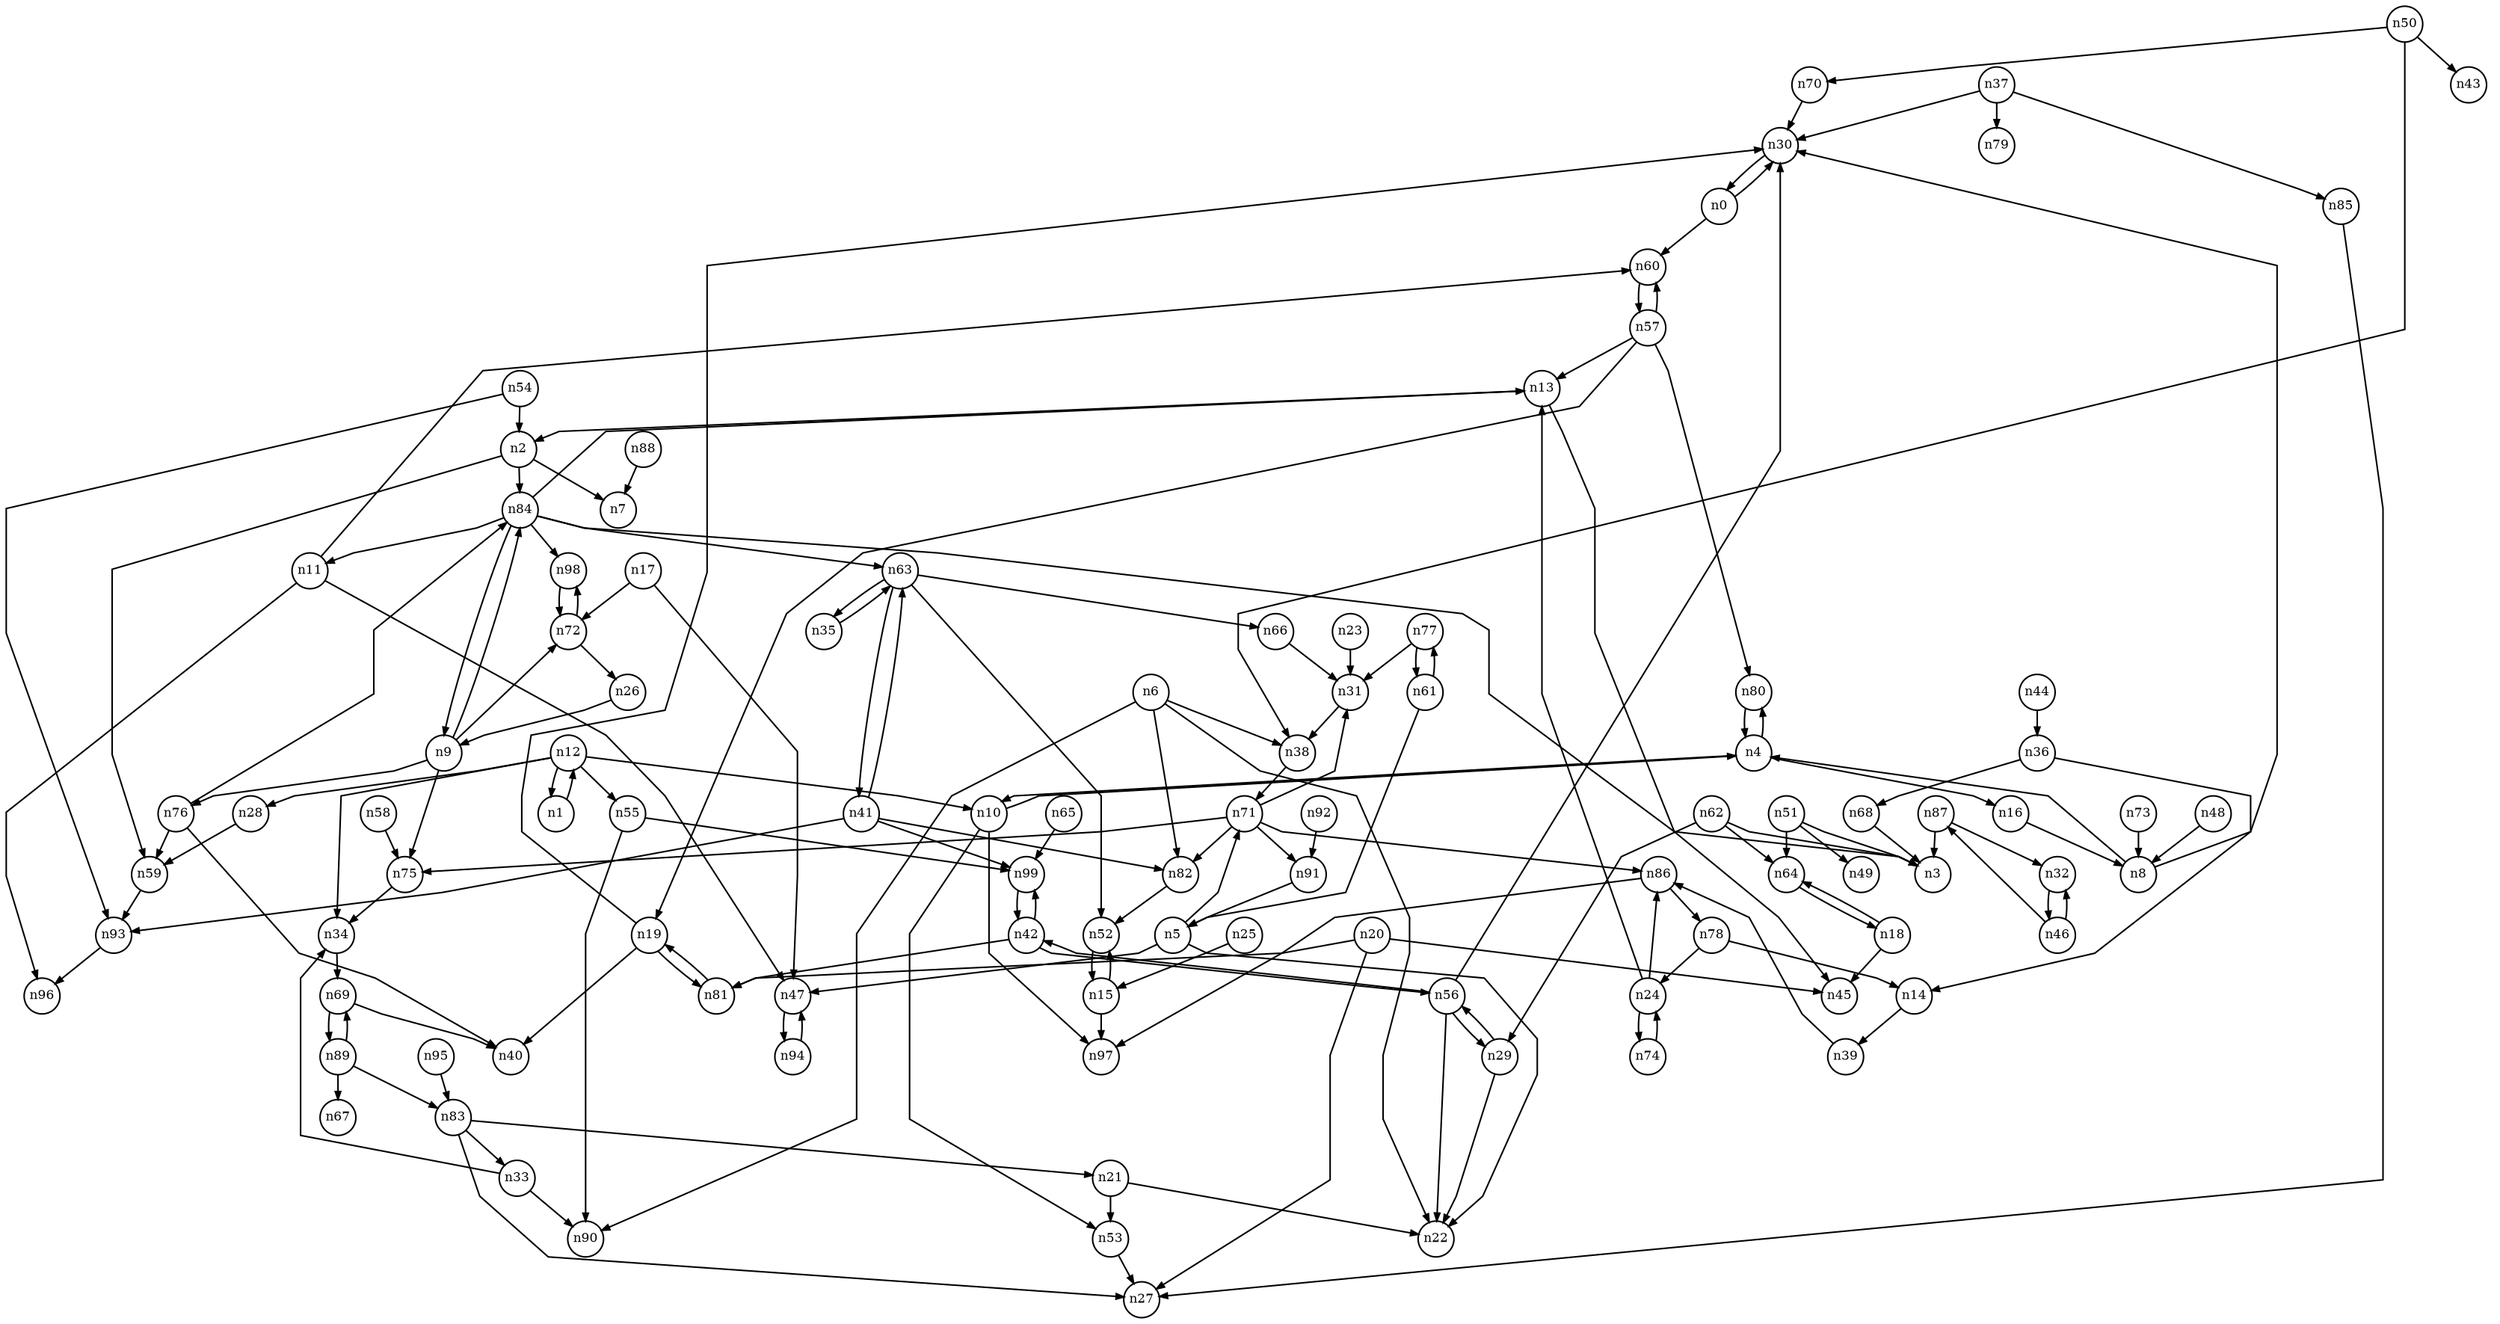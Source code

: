 digraph G{
splines=polyline;
ranksep=0.22;
nodesep=0.22;
nodesize=0.32;
fontsize=8
edge [arrowsize=0.5]
node [fontsize=8 shape=circle width=0.32 fixedsize=shape];

n30 -> n0
n0 -> n30
n0 -> n60
n60 -> n57
n2 -> n7
n2 -> n59
n2 -> n84
n59 -> n93
n10 -> n53
n10 -> n97
n10 -> n4
n4 -> n10
n4 -> n16
n4 -> n80
n16 -> n8
n80 -> n4
n5 -> n22
n5 -> n47
n5 -> n71
n47 -> n94
n6 -> n22
n6 -> n38
n6 -> n82
n6 -> n90
n38 -> n71
n82 -> n52
n8 -> n30
n8 -> n4
n72 -> n26
n72 -> n98
n9 -> n72
n9 -> n75
n9 -> n76
n9 -> n84
n75 -> n34
n76 -> n40
n76 -> n59
n76 -> n84
n53 -> n27
n11 -> n47
n11 -> n60
n11 -> n96
n1 -> n12
n12 -> n1
n12 -> n10
n12 -> n28
n12 -> n34
n12 -> n55
n28 -> n59
n34 -> n69
n55 -> n90
n55 -> n99
n13 -> n2
n13 -> n45
n52 -> n15
n15 -> n52
n15 -> n97
n17 -> n47
n17 -> n72
n18 -> n45
n18 -> n64
n19 -> n30
n19 -> n40
n19 -> n81
n81 -> n19
n20 -> n27
n20 -> n45
n20 -> n81
n21 -> n22
n21 -> n53
n31 -> n38
n23 -> n31
n24 -> n13
n24 -> n74
n24 -> n86
n74 -> n24
n86 -> n78
n86 -> n97
n25 -> n15
n29 -> n22
n29 -> n56
n46 -> n87
n46 -> n32
n32 -> n46
n33 -> n34
n33 -> n90
n14 -> n39
n36 -> n14
n36 -> n68
n68 -> n3
n37 -> n30
n37 -> n79
n37 -> n85
n85 -> n27
n39 -> n86
n41 -> n82
n41 -> n93
n41 -> n99
n41 -> n63
n93 -> n96
n99 -> n42
n42 -> n81
n42 -> n99
n42 -> n56
n44 -> n36
n87 -> n3
n87 -> n32
n48 -> n8
n50 -> n38
n50 -> n43
n50 -> n70
n70 -> n30
n51 -> n3
n51 -> n49
n51 -> n64
n64 -> n18
n54 -> n2
n54 -> n93
n56 -> n22
n56 -> n29
n56 -> n30
n56 -> n42
n57 -> n13
n57 -> n19
n57 -> n60
n57 -> n80
n58 -> n75
n61 -> n5
n61 -> n77
n62 -> n3
n62 -> n29
n62 -> n64
n35 -> n63
n63 -> n35
n63 -> n41
n63 -> n52
n63 -> n66
n66 -> n31
n65 -> n99
n69 -> n40
n69 -> n89
n89 -> n67
n89 -> n83
n89 -> n69
n71 -> n31
n71 -> n75
n71 -> n82
n71 -> n86
n71 -> n91
n91 -> n5
n26 -> n9
n98 -> n72
n73 -> n8
n77 -> n31
n77 -> n61
n78 -> n14
n78 -> n24
n83 -> n21
n83 -> n27
n83 -> n33
n84 -> n3
n84 -> n9
n84 -> n11
n84 -> n13
n84 -> n63
n84 -> n98
n88 -> n7
n92 -> n91
n94 -> n47
n95 -> n83
}
